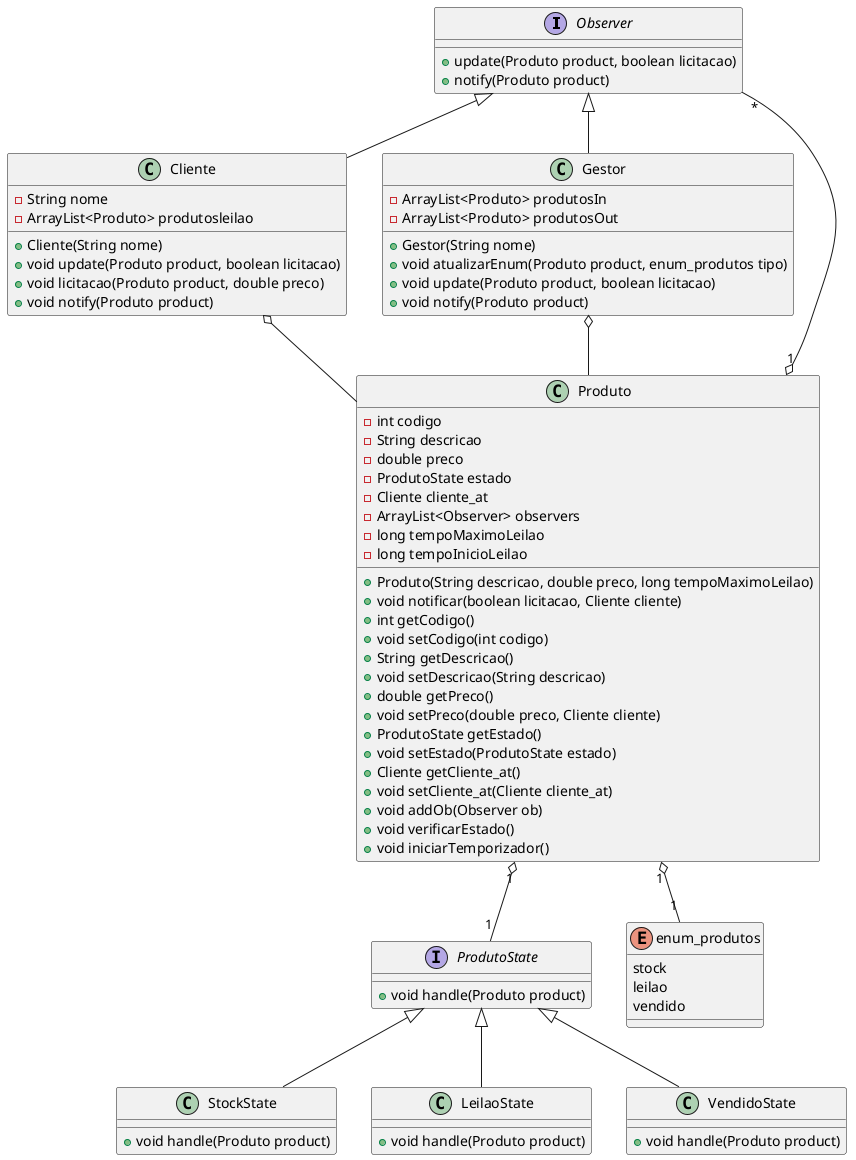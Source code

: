 @startuml

interface Observer {
    + update(Produto product, boolean licitacao)
    + notify(Produto product)
}

class Cliente {
    - String nome
    - ArrayList<Produto> produtosleilao
    + Cliente(String nome)
    + void update(Produto product, boolean licitacao)
    + void licitacao(Produto product, double preco)
    + void notify(Produto product)
}

class Gestor {
    - ArrayList<Produto> produtosIn
    - ArrayList<Produto> produtosOut
    + Gestor(String nome)
    + void atualizarEnum(Produto product, enum_produtos tipo)
    + void update(Produto product, boolean licitacao)
    + void notify(Produto product)
}

interface ProdutoState {
    + void handle(Produto product)
}

class Produto {
    - int codigo
    - String descricao
    - double preco
    - ProdutoState estado
    - Cliente cliente_at
    - ArrayList<Observer> observers
    - long tempoMaximoLeilao
    - long tempoInicioLeilao
    + Produto(String descricao, double preco, long tempoMaximoLeilao)
    + void notificar(boolean licitacao, Cliente cliente)
    + int getCodigo()
    + void setCodigo(int codigo)
    + String getDescricao()
    + void setDescricao(String descricao)
    + double getPreco()
    + void setPreco(double preco, Cliente cliente)
    + ProdutoState getEstado()
    + void setEstado(ProdutoState estado)
    + Cliente getCliente_at()
    + void setCliente_at(Cliente cliente_at)
    + void addOb(Observer ob)
    + void verificarEstado()
    + void iniciarTemporizador()
}

class StockState {
    + void handle(Produto product)
}

class LeilaoState {
    + void handle(Produto product)
}

class VendidoState {
    + void handle(Produto product)
}

Observer <|-- Cliente
Observer <|-- Gestor
Cliente o-- Produto
Gestor o-- Produto
Produto "1" o-- "*" Observer
ProdutoState <|-- StockState
ProdutoState <|-- LeilaoState
ProdutoState <|-- VendidoState
Produto "1" o-- "1" ProdutoState

enum enum_produtos {
    stock
    leilao
    vendido
}

Produto "1" o-- "1" enum_produtos

@enduml
